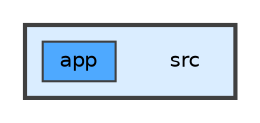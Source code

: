 digraph "C:/Users/Muddyblack/Downloads/MetaDataEditorCpp/src"
{
 // LATEX_PDF_SIZE
  bgcolor="transparent";
  edge [fontname=Helvetica,fontsize=10,labelfontname=Helvetica,labelfontsize=10];
  node [fontname=Helvetica,fontsize=10,shape=box,height=0.2,width=0.4];
  compound=true
  subgraph clusterdir_68267d1309a1af8e8297ef4c3efbcdba {
    graph [ bgcolor="#daedff", pencolor="grey25", label="", fontname=Helvetica,fontsize=10 style="filled,bold", URL="dir_68267d1309a1af8e8297ef4c3efbcdba.html",tooltip=""]
    dir_68267d1309a1af8e8297ef4c3efbcdba [shape=plaintext, label="src"];
  dir_5194e5fea318fda12687127c23f8aba1 [label="app", fillcolor="#4ea9ff", color="grey25", style="filled", URL="dir_5194e5fea318fda12687127c23f8aba1.html",tooltip=""];
  }
}
